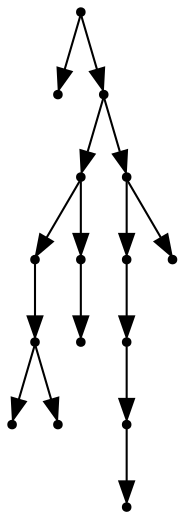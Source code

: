 digraph {
  15 [shape=point];
  0 [shape=point];
  14 [shape=point];
  7 [shape=point];
  4 [shape=point];
  3 [shape=point];
  1 [shape=point];
  2 [shape=point];
  6 [shape=point];
  5 [shape=point];
  13 [shape=point];
  11 [shape=point];
  10 [shape=point];
  9 [shape=point];
  8 [shape=point];
  12 [shape=point];
15 -> 0;
15 -> 14;
14 -> 7;
7 -> 4;
4 -> 3;
3 -> 1;
3 -> 2;
7 -> 6;
6 -> 5;
14 -> 13;
13 -> 11;
11 -> 10;
10 -> 9;
9 -> 8;
13 -> 12;
}
